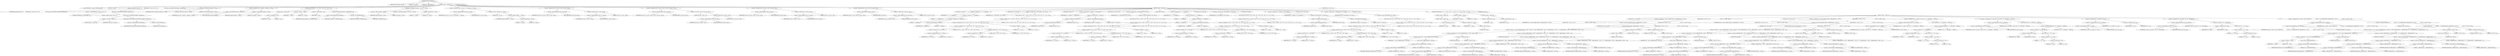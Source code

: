 digraph "TIFFYCbCrToRGBInit" {  
"7375" [label = <(METHOD,TIFFYCbCrToRGBInit)<SUB>251</SUB>> ]
"7376" [label = <(PARAM,TIFFYCbCrToRGB *ycbcr)<SUB>251</SUB>> ]
"7377" [label = <(PARAM,float *luma)<SUB>251</SUB>> ]
"7378" [label = <(PARAM,float *refBlackWhite)<SUB>251</SUB>> ]
"7379" [label = <(BLOCK,&lt;empty&gt;,&lt;empty&gt;)<SUB>252</SUB>> ]
"7380" [label = <(LOCAL,TIFFRGBValue* clamptab: TIFFRGBValue)<SUB>253</SUB>> ]
"7381" [label = <(LOCAL,int i: int)<SUB>254</SUB>> ]
"7382" [label = <(&lt;operator&gt;.assignment,clamptab =\012        (TIFFRGBValue *)((uint8_t *)ycbcr +\012                         TIFFroundup_32(sizeof(TIFFYCbCrToRGB), sizeof(long))))<SUB>260</SUB>> ]
"7383" [label = <(IDENTIFIER,clamptab,clamptab =\012        (TIFFRGBValue *)((uint8_t *)ycbcr +\012                         TIFFroundup_32(sizeof(TIFFYCbCrToRGB), sizeof(long))))<SUB>260</SUB>> ]
"7384" [label = <(&lt;operator&gt;.cast,(TIFFRGBValue *)((uint8_t *)ycbcr +\012                         TIFFroundup_32(sizeof(TIFFYCbCrToRGB), sizeof(long))))<SUB>261</SUB>> ]
"7385" [label = <(UNKNOWN,TIFFRGBValue *,TIFFRGBValue *)<SUB>261</SUB>> ]
"7386" [label = <(&lt;operator&gt;.addition,(uint8_t *)ycbcr +\012                         TIFFroundup_32(sizeof(TIFFYCbCrToRGB), sizeof(long)))<SUB>261</SUB>> ]
"7387" [label = <(&lt;operator&gt;.cast,(uint8_t *)ycbcr)<SUB>261</SUB>> ]
"7388" [label = <(UNKNOWN,uint8_t *,uint8_t *)<SUB>261</SUB>> ]
"7389" [label = <(IDENTIFIER,ycbcr,(uint8_t *)ycbcr)<SUB>261</SUB>> ]
"7390" [label = <(TIFFroundup_32,TIFFroundup_32(sizeof(TIFFYCbCrToRGB), sizeof(long)))<SUB>262</SUB>> ]
"7391" [label = <(&lt;operator&gt;.sizeOf,sizeof(TIFFYCbCrToRGB))<SUB>262</SUB>> ]
"7392" [label = <(IDENTIFIER,TIFFYCbCrToRGB,sizeof(TIFFYCbCrToRGB))<SUB>262</SUB>> ]
"7393" [label = <(&lt;operator&gt;.sizeOf,sizeof(long))<SUB>262</SUB>> ]
"7394" [label = <(IDENTIFIER,long,sizeof(long))<SUB>262</SUB>> ]
"7395" [label = <(_TIFFmemset,_TIFFmemset(clamptab, 0, 256))<SUB>263</SUB>> ]
"7396" [label = <(IDENTIFIER,clamptab,_TIFFmemset(clamptab, 0, 256))<SUB>263</SUB>> ]
"7397" [label = <(LITERAL,0,_TIFFmemset(clamptab, 0, 256))<SUB>263</SUB>> ]
"7398" [label = <(LITERAL,256,_TIFFmemset(clamptab, 0, 256))<SUB>263</SUB>> ]
"7399" [label = <(&lt;operator&gt;.assignment,ycbcr-&gt;clamptab = (clamptab += 256))<SUB>264</SUB>> ]
"7400" [label = <(&lt;operator&gt;.indirectFieldAccess,ycbcr-&gt;clamptab)<SUB>264</SUB>> ]
"7401" [label = <(IDENTIFIER,ycbcr,ycbcr-&gt;clamptab = (clamptab += 256))<SUB>264</SUB>> ]
"7402" [label = <(FIELD_IDENTIFIER,clamptab,clamptab)<SUB>264</SUB>> ]
"7403" [label = <(&lt;operator&gt;.assignmentPlus,clamptab += 256)<SUB>264</SUB>> ]
"7404" [label = <(IDENTIFIER,clamptab,clamptab += 256)<SUB>264</SUB>> ]
"7405" [label = <(LITERAL,256,clamptab += 256)<SUB>264</SUB>> ]
"7406" [label = <(CONTROL_STRUCTURE,for (i = 0;i &lt; 256;i++),for (i = 0;i &lt; 256;i++))<SUB>265</SUB>> ]
"7407" [label = <(BLOCK,&lt;empty&gt;,&lt;empty&gt;)<SUB>265</SUB>> ]
"7408" [label = <(&lt;operator&gt;.assignment,i = 0)<SUB>265</SUB>> ]
"7409" [label = <(IDENTIFIER,i,i = 0)<SUB>265</SUB>> ]
"7410" [label = <(LITERAL,0,i = 0)<SUB>265</SUB>> ]
"7411" [label = <(&lt;operator&gt;.lessThan,i &lt; 256)<SUB>265</SUB>> ]
"7412" [label = <(IDENTIFIER,i,i &lt; 256)<SUB>265</SUB>> ]
"7413" [label = <(LITERAL,256,i &lt; 256)<SUB>265</SUB>> ]
"7414" [label = <(&lt;operator&gt;.postIncrement,i++)<SUB>265</SUB>> ]
"7415" [label = <(IDENTIFIER,i,i++)<SUB>265</SUB>> ]
"7416" [label = <(&lt;operator&gt;.assignment,clamptab[i] = (TIFFRGBValue)i)<SUB>266</SUB>> ]
"7417" [label = <(&lt;operator&gt;.indirectIndexAccess,clamptab[i])<SUB>266</SUB>> ]
"7418" [label = <(IDENTIFIER,clamptab,clamptab[i] = (TIFFRGBValue)i)<SUB>266</SUB>> ]
"7419" [label = <(IDENTIFIER,i,clamptab[i] = (TIFFRGBValue)i)<SUB>266</SUB>> ]
"7420" [label = <(&lt;operator&gt;.cast,(TIFFRGBValue)i)<SUB>266</SUB>> ]
"7421" [label = <(UNKNOWN,TIFFRGBValue,TIFFRGBValue)<SUB>266</SUB>> ]
"7422" [label = <(IDENTIFIER,i,(TIFFRGBValue)i)<SUB>266</SUB>> ]
"7423" [label = <(_TIFFmemset,_TIFFmemset(clamptab + 256, 255, 2 * 256))<SUB>267</SUB>> ]
"7424" [label = <(&lt;operator&gt;.addition,clamptab + 256)<SUB>267</SUB>> ]
"7425" [label = <(IDENTIFIER,clamptab,clamptab + 256)<SUB>267</SUB>> ]
"7426" [label = <(LITERAL,256,clamptab + 256)<SUB>267</SUB>> ]
"7427" [label = <(LITERAL,255,_TIFFmemset(clamptab + 256, 255, 2 * 256))<SUB>267</SUB>> ]
"7428" [label = <(&lt;operator&gt;.multiplication,2 * 256)<SUB>267</SUB>> ]
"7429" [label = <(LITERAL,2,2 * 256)<SUB>267</SUB>> ]
"7430" [label = <(LITERAL,256,2 * 256)<SUB>267</SUB>> ]
"7431" [label = <(&lt;operator&gt;.assignment,ycbcr-&gt;Cr_r_tab = (int *)(clamptab + 3 * 256))<SUB>268</SUB>> ]
"7432" [label = <(&lt;operator&gt;.indirectFieldAccess,ycbcr-&gt;Cr_r_tab)<SUB>268</SUB>> ]
"7433" [label = <(IDENTIFIER,ycbcr,ycbcr-&gt;Cr_r_tab = (int *)(clamptab + 3 * 256))<SUB>268</SUB>> ]
"7434" [label = <(FIELD_IDENTIFIER,Cr_r_tab,Cr_r_tab)<SUB>268</SUB>> ]
"7435" [label = <(&lt;operator&gt;.cast,(int *)(clamptab + 3 * 256))<SUB>268</SUB>> ]
"7436" [label = <(UNKNOWN,int *,int *)<SUB>268</SUB>> ]
"7437" [label = <(&lt;operator&gt;.addition,clamptab + 3 * 256)<SUB>268</SUB>> ]
"7438" [label = <(IDENTIFIER,clamptab,clamptab + 3 * 256)<SUB>268</SUB>> ]
"7439" [label = <(&lt;operator&gt;.multiplication,3 * 256)<SUB>268</SUB>> ]
"7440" [label = <(LITERAL,3,3 * 256)<SUB>268</SUB>> ]
"7441" [label = <(LITERAL,256,3 * 256)<SUB>268</SUB>> ]
"7442" [label = <(&lt;operator&gt;.assignment,ycbcr-&gt;Cb_b_tab = ycbcr-&gt;Cr_r_tab + 256)<SUB>269</SUB>> ]
"7443" [label = <(&lt;operator&gt;.indirectFieldAccess,ycbcr-&gt;Cb_b_tab)<SUB>269</SUB>> ]
"7444" [label = <(IDENTIFIER,ycbcr,ycbcr-&gt;Cb_b_tab = ycbcr-&gt;Cr_r_tab + 256)<SUB>269</SUB>> ]
"7445" [label = <(FIELD_IDENTIFIER,Cb_b_tab,Cb_b_tab)<SUB>269</SUB>> ]
"7446" [label = <(&lt;operator&gt;.addition,ycbcr-&gt;Cr_r_tab + 256)<SUB>269</SUB>> ]
"7447" [label = <(&lt;operator&gt;.indirectFieldAccess,ycbcr-&gt;Cr_r_tab)<SUB>269</SUB>> ]
"7448" [label = <(IDENTIFIER,ycbcr,ycbcr-&gt;Cr_r_tab + 256)<SUB>269</SUB>> ]
"7449" [label = <(FIELD_IDENTIFIER,Cr_r_tab,Cr_r_tab)<SUB>269</SUB>> ]
"7450" [label = <(LITERAL,256,ycbcr-&gt;Cr_r_tab + 256)<SUB>269</SUB>> ]
"7451" [label = <(&lt;operator&gt;.assignment,ycbcr-&gt;Cr_g_tab = (int32_t *)(ycbcr-&gt;Cb_b_tab + 256))<SUB>270</SUB>> ]
"7452" [label = <(&lt;operator&gt;.indirectFieldAccess,ycbcr-&gt;Cr_g_tab)<SUB>270</SUB>> ]
"7453" [label = <(IDENTIFIER,ycbcr,ycbcr-&gt;Cr_g_tab = (int32_t *)(ycbcr-&gt;Cb_b_tab + 256))<SUB>270</SUB>> ]
"7454" [label = <(FIELD_IDENTIFIER,Cr_g_tab,Cr_g_tab)<SUB>270</SUB>> ]
"7455" [label = <(&lt;operator&gt;.cast,(int32_t *)(ycbcr-&gt;Cb_b_tab + 256))<SUB>270</SUB>> ]
"7456" [label = <(UNKNOWN,int32_t *,int32_t *)<SUB>270</SUB>> ]
"7457" [label = <(&lt;operator&gt;.addition,ycbcr-&gt;Cb_b_tab + 256)<SUB>270</SUB>> ]
"7458" [label = <(&lt;operator&gt;.indirectFieldAccess,ycbcr-&gt;Cb_b_tab)<SUB>270</SUB>> ]
"7459" [label = <(IDENTIFIER,ycbcr,ycbcr-&gt;Cb_b_tab + 256)<SUB>270</SUB>> ]
"7460" [label = <(FIELD_IDENTIFIER,Cb_b_tab,Cb_b_tab)<SUB>270</SUB>> ]
"7461" [label = <(LITERAL,256,ycbcr-&gt;Cb_b_tab + 256)<SUB>270</SUB>> ]
"7462" [label = <(&lt;operator&gt;.assignment,ycbcr-&gt;Cb_g_tab = ycbcr-&gt;Cr_g_tab + 256)<SUB>271</SUB>> ]
"7463" [label = <(&lt;operator&gt;.indirectFieldAccess,ycbcr-&gt;Cb_g_tab)<SUB>271</SUB>> ]
"7464" [label = <(IDENTIFIER,ycbcr,ycbcr-&gt;Cb_g_tab = ycbcr-&gt;Cr_g_tab + 256)<SUB>271</SUB>> ]
"7465" [label = <(FIELD_IDENTIFIER,Cb_g_tab,Cb_g_tab)<SUB>271</SUB>> ]
"7466" [label = <(&lt;operator&gt;.addition,ycbcr-&gt;Cr_g_tab + 256)<SUB>271</SUB>> ]
"7467" [label = <(&lt;operator&gt;.indirectFieldAccess,ycbcr-&gt;Cr_g_tab)<SUB>271</SUB>> ]
"7468" [label = <(IDENTIFIER,ycbcr,ycbcr-&gt;Cr_g_tab + 256)<SUB>271</SUB>> ]
"7469" [label = <(FIELD_IDENTIFIER,Cr_g_tab,Cr_g_tab)<SUB>271</SUB>> ]
"7470" [label = <(LITERAL,256,ycbcr-&gt;Cr_g_tab + 256)<SUB>271</SUB>> ]
"7471" [label = <(&lt;operator&gt;.assignment,ycbcr-&gt;Y_tab = ycbcr-&gt;Cb_g_tab + 256)<SUB>272</SUB>> ]
"7472" [label = <(&lt;operator&gt;.indirectFieldAccess,ycbcr-&gt;Y_tab)<SUB>272</SUB>> ]
"7473" [label = <(IDENTIFIER,ycbcr,ycbcr-&gt;Y_tab = ycbcr-&gt;Cb_g_tab + 256)<SUB>272</SUB>> ]
"7474" [label = <(FIELD_IDENTIFIER,Y_tab,Y_tab)<SUB>272</SUB>> ]
"7475" [label = <(&lt;operator&gt;.addition,ycbcr-&gt;Cb_g_tab + 256)<SUB>272</SUB>> ]
"7476" [label = <(&lt;operator&gt;.indirectFieldAccess,ycbcr-&gt;Cb_g_tab)<SUB>272</SUB>> ]
"7477" [label = <(IDENTIFIER,ycbcr,ycbcr-&gt;Cb_g_tab + 256)<SUB>272</SUB>> ]
"7478" [label = <(FIELD_IDENTIFIER,Cb_g_tab,Cb_g_tab)<SUB>272</SUB>> ]
"7479" [label = <(LITERAL,256,ycbcr-&gt;Cb_g_tab + 256)<SUB>272</SUB>> ]
"7480" [label = <(BLOCK,&lt;empty&gt;,&lt;empty&gt;)<SUB>274</SUB>> ]
"7481" [label = <(LOCAL,float f1: float)<SUB>275</SUB>> ]
"7482" [label = <(&lt;operator&gt;.assignment,f1 = 2 - 2 * LumaRed)<SUB>275</SUB>> ]
"7483" [label = <(IDENTIFIER,f1,f1 = 2 - 2 * LumaRed)<SUB>275</SUB>> ]
"7484" [label = <(&lt;operator&gt;.subtraction,2 - 2 * LumaRed)<SUB>275</SUB>> ]
"7485" [label = <(LITERAL,2,2 - 2 * LumaRed)<SUB>275</SUB>> ]
"7486" [label = <(&lt;operator&gt;.multiplication,2 * LumaRed)<SUB>275</SUB>> ]
"7487" [label = <(LITERAL,2,2 * LumaRed)<SUB>275</SUB>> ]
"7488" [label = <(&lt;operator&gt;.indirectIndexAccess,luma[0])<SUB>275</SUB>> ]
"7489" [label = <(IDENTIFIER,luma,2 * LumaRed)<SUB>275</SUB>> ]
"7490" [label = <(LITERAL,0,2 * LumaRed)<SUB>275</SUB>> ]
"7491" [label = <(LOCAL,int32_t D1: int32_t)<SUB>276</SUB>> ]
"7492" [label = <(&lt;operator&gt;.assignment,D1 = FIX(CLAMP(f1, 0.0F, 2.0F)))<SUB>276</SUB>> ]
"7493" [label = <(IDENTIFIER,D1,D1 = FIX(CLAMP(f1, 0.0F, 2.0F)))<SUB>276</SUB>> ]
"7494" [label = <(int32_t,(int32_t)((((!((f1) &gt;= (0.0F))) ? (0.0F) : (f1) &gt; (2.0F) ? (2.0F) : (f1))) * (1L &lt;&lt; 16) + 0.5))<SUB>276</SUB>> ]
"7495" [label = <(&lt;operator&gt;.addition,(((!((f1) &gt;= (0.0F))) ? (0.0F) : (f1) &gt; (2.0F) ? (2.0F) : (f1))) * (1L &lt;&lt; 16) + 0.5)<SUB>276</SUB>> ]
"7496" [label = <(&lt;operator&gt;.multiplication,(((!((f1) &gt;= (0.0F))) ? (0.0F) : (f1) &gt; (2.0F) ? (2.0F) : (f1))) * (1L &lt;&lt; 16))<SUB>276</SUB>> ]
"7497" [label = <(&lt;operator&gt;.conditional,(!((f1) &gt;= (0.0F))) ? (0.0F) : (f1) &gt; (2.0F) ? (2.0F) : (f1))<SUB>276</SUB>> ]
"7498" [label = <(&lt;operator&gt;.logicalNot,!((f1) &gt;= (0.0F)))<SUB>276</SUB>> ]
"7499" [label = <(&lt;operator&gt;.greaterEqualsThan,(f1) &gt;= (0.0F))<SUB>276</SUB>> ]
"7500" [label = <(IDENTIFIER,f1,(f1) &gt;= (0.0F))<SUB>276</SUB>> ]
"7501" [label = <(LITERAL,0.0F,(f1) &gt;= (0.0F))<SUB>276</SUB>> ]
"7502" [label = <(LITERAL,0.0F,(!((f1) &gt;= (0.0F))) ? (0.0F) : (f1) &gt; (2.0F) ? (2.0F) : (f1))<SUB>276</SUB>> ]
"7503" [label = <(&lt;operator&gt;.conditional,(f1) &gt; (2.0F) ? (2.0F) : (f1))<SUB>276</SUB>> ]
"7504" [label = <(&lt;operator&gt;.greaterThan,(f1) &gt; (2.0F))<SUB>276</SUB>> ]
"7505" [label = <(IDENTIFIER,f1,(f1) &gt; (2.0F))<SUB>276</SUB>> ]
"7506" [label = <(LITERAL,2.0F,(f1) &gt; (2.0F))<SUB>276</SUB>> ]
"7507" [label = <(LITERAL,2.0F,(f1) &gt; (2.0F) ? (2.0F) : (f1))<SUB>276</SUB>> ]
"7508" [label = <(IDENTIFIER,f1,(f1) &gt; (2.0F) ? (2.0F) : (f1))<SUB>276</SUB>> ]
"7509" [label = <(&lt;operator&gt;.shiftLeft,1L &lt;&lt; 16)<SUB>276</SUB>> ]
"7510" [label = <(LITERAL,1L,1L &lt;&lt; 16)<SUB>276</SUB>> ]
"7511" [label = <(LITERAL,16,1L &lt;&lt; 16)<SUB>276</SUB>> ]
"7512" [label = <(LITERAL,0.5,(((!((f1) &gt;= (0.0F))) ? (0.0F) : (f1) &gt; (2.0F) ? (2.0F) : (f1))) * (1L &lt;&lt; 16) + 0.5)<SUB>276</SUB>> ]
"7513" [label = <(LOCAL,float f2: float)<SUB>277</SUB>> ]
"7514" [label = <(&lt;operator&gt;.assignment,f2 = LumaRed * f1 / LumaGreen)<SUB>277</SUB>> ]
"7515" [label = <(IDENTIFIER,f2,f2 = LumaRed * f1 / LumaGreen)<SUB>277</SUB>> ]
"7516" [label = <(&lt;operator&gt;.division,luma[0] * f1 / luma[1])<SUB>277</SUB>> ]
"7517" [label = <(&lt;operator&gt;.multiplication,luma[0] * f1)<SUB>277</SUB>> ]
"7518" [label = <(&lt;operator&gt;.indirectIndexAccess,luma[0])<SUB>277</SUB>> ]
"7519" [label = <(IDENTIFIER,luma,luma[0] * f1)<SUB>277</SUB>> ]
"7520" [label = <(LITERAL,0,luma[0] * f1)<SUB>277</SUB>> ]
"7521" [label = <(IDENTIFIER,f1,luma[0] * f1)<SUB>277</SUB>> ]
"7522" [label = <(&lt;operator&gt;.indirectIndexAccess,luma[1])<SUB>277</SUB>> ]
"7523" [label = <(IDENTIFIER,luma,luma[0] * f1 / luma[1])<SUB>277</SUB>> ]
"7524" [label = <(LITERAL,1,luma[0] * f1 / luma[1])<SUB>277</SUB>> ]
"7525" [label = <(LOCAL,int32_t D2: int32_t)<SUB>278</SUB>> ]
"7526" [label = <(&lt;operator&gt;.assignment,D2 = -FIX(CLAMP(f2, 0.0F, 2.0F)))<SUB>278</SUB>> ]
"7527" [label = <(IDENTIFIER,D2,D2 = -FIX(CLAMP(f2, 0.0F, 2.0F)))<SUB>278</SUB>> ]
"7528" [label = <(&lt;operator&gt;.minus,-FIX(CLAMP(f2, 0.0F, 2.0F)))<SUB>278</SUB>> ]
"7529" [label = <(int32_t,(int32_t)((((!((f2) &gt;= (0.0F))) ? (0.0F) : (f2) &gt; (2.0F) ? (2.0F) : (f2))) * (1L &lt;&lt; 16) + 0.5))<SUB>278</SUB>> ]
"7530" [label = <(&lt;operator&gt;.addition,(((!((f2) &gt;= (0.0F))) ? (0.0F) : (f2) &gt; (2.0F) ? (2.0F) : (f2))) * (1L &lt;&lt; 16) + 0.5)<SUB>278</SUB>> ]
"7531" [label = <(&lt;operator&gt;.multiplication,(((!((f2) &gt;= (0.0F))) ? (0.0F) : (f2) &gt; (2.0F) ? (2.0F) : (f2))) * (1L &lt;&lt; 16))<SUB>278</SUB>> ]
"7532" [label = <(&lt;operator&gt;.conditional,(!((f2) &gt;= (0.0F))) ? (0.0F) : (f2) &gt; (2.0F) ? (2.0F) : (f2))<SUB>278</SUB>> ]
"7533" [label = <(&lt;operator&gt;.logicalNot,!((f2) &gt;= (0.0F)))<SUB>278</SUB>> ]
"7534" [label = <(&lt;operator&gt;.greaterEqualsThan,(f2) &gt;= (0.0F))<SUB>278</SUB>> ]
"7535" [label = <(IDENTIFIER,f2,(f2) &gt;= (0.0F))<SUB>278</SUB>> ]
"7536" [label = <(LITERAL,0.0F,(f2) &gt;= (0.0F))<SUB>278</SUB>> ]
"7537" [label = <(LITERAL,0.0F,(!((f2) &gt;= (0.0F))) ? (0.0F) : (f2) &gt; (2.0F) ? (2.0F) : (f2))<SUB>278</SUB>> ]
"7538" [label = <(&lt;operator&gt;.conditional,(f2) &gt; (2.0F) ? (2.0F) : (f2))<SUB>278</SUB>> ]
"7539" [label = <(&lt;operator&gt;.greaterThan,(f2) &gt; (2.0F))<SUB>278</SUB>> ]
"7540" [label = <(IDENTIFIER,f2,(f2) &gt; (2.0F))<SUB>278</SUB>> ]
"7541" [label = <(LITERAL,2.0F,(f2) &gt; (2.0F))<SUB>278</SUB>> ]
"7542" [label = <(LITERAL,2.0F,(f2) &gt; (2.0F) ? (2.0F) : (f2))<SUB>278</SUB>> ]
"7543" [label = <(IDENTIFIER,f2,(f2) &gt; (2.0F) ? (2.0F) : (f2))<SUB>278</SUB>> ]
"7544" [label = <(&lt;operator&gt;.shiftLeft,1L &lt;&lt; 16)<SUB>278</SUB>> ]
"7545" [label = <(LITERAL,1L,1L &lt;&lt; 16)<SUB>278</SUB>> ]
"7546" [label = <(LITERAL,16,1L &lt;&lt; 16)<SUB>278</SUB>> ]
"7547" [label = <(LITERAL,0.5,(((!((f2) &gt;= (0.0F))) ? (0.0F) : (f2) &gt; (2.0F) ? (2.0F) : (f2))) * (1L &lt;&lt; 16) + 0.5)<SUB>278</SUB>> ]
"7548" [label = <(LOCAL,float f3: float)<SUB>279</SUB>> ]
"7549" [label = <(&lt;operator&gt;.assignment,f3 = 2 - 2 * LumaBlue)<SUB>279</SUB>> ]
"7550" [label = <(IDENTIFIER,f3,f3 = 2 - 2 * LumaBlue)<SUB>279</SUB>> ]
"7551" [label = <(&lt;operator&gt;.subtraction,2 - 2 * LumaBlue)<SUB>279</SUB>> ]
"7552" [label = <(LITERAL,2,2 - 2 * LumaBlue)<SUB>279</SUB>> ]
"7553" [label = <(&lt;operator&gt;.multiplication,2 * LumaBlue)<SUB>279</SUB>> ]
"7554" [label = <(LITERAL,2,2 * LumaBlue)<SUB>279</SUB>> ]
"7555" [label = <(&lt;operator&gt;.indirectIndexAccess,luma[2])<SUB>279</SUB>> ]
"7556" [label = <(IDENTIFIER,luma,2 * LumaBlue)<SUB>279</SUB>> ]
"7557" [label = <(LITERAL,2,2 * LumaBlue)<SUB>279</SUB>> ]
"7558" [label = <(LOCAL,int32_t D3: int32_t)<SUB>280</SUB>> ]
"7559" [label = <(&lt;operator&gt;.assignment,D3 = FIX(CLAMP(f3, 0.0F, 2.0F)))<SUB>280</SUB>> ]
"7560" [label = <(IDENTIFIER,D3,D3 = FIX(CLAMP(f3, 0.0F, 2.0F)))<SUB>280</SUB>> ]
"7561" [label = <(int32_t,(int32_t)((((!((f3) &gt;= (0.0F))) ? (0.0F) : (f3) &gt; (2.0F) ? (2.0F) : (f3))) * (1L &lt;&lt; 16) + 0.5))<SUB>280</SUB>> ]
"7562" [label = <(&lt;operator&gt;.addition,(((!((f3) &gt;= (0.0F))) ? (0.0F) : (f3) &gt; (2.0F) ? (2.0F) : (f3))) * (1L &lt;&lt; 16) + 0.5)<SUB>280</SUB>> ]
"7563" [label = <(&lt;operator&gt;.multiplication,(((!((f3) &gt;= (0.0F))) ? (0.0F) : (f3) &gt; (2.0F) ? (2.0F) : (f3))) * (1L &lt;&lt; 16))<SUB>280</SUB>> ]
"7564" [label = <(&lt;operator&gt;.conditional,(!((f3) &gt;= (0.0F))) ? (0.0F) : (f3) &gt; (2.0F) ? (2.0F) : (f3))<SUB>280</SUB>> ]
"7565" [label = <(&lt;operator&gt;.logicalNot,!((f3) &gt;= (0.0F)))<SUB>280</SUB>> ]
"7566" [label = <(&lt;operator&gt;.greaterEqualsThan,(f3) &gt;= (0.0F))<SUB>280</SUB>> ]
"7567" [label = <(IDENTIFIER,f3,(f3) &gt;= (0.0F))<SUB>280</SUB>> ]
"7568" [label = <(LITERAL,0.0F,(f3) &gt;= (0.0F))<SUB>280</SUB>> ]
"7569" [label = <(LITERAL,0.0F,(!((f3) &gt;= (0.0F))) ? (0.0F) : (f3) &gt; (2.0F) ? (2.0F) : (f3))<SUB>280</SUB>> ]
"7570" [label = <(&lt;operator&gt;.conditional,(f3) &gt; (2.0F) ? (2.0F) : (f3))<SUB>280</SUB>> ]
"7571" [label = <(&lt;operator&gt;.greaterThan,(f3) &gt; (2.0F))<SUB>280</SUB>> ]
"7572" [label = <(IDENTIFIER,f3,(f3) &gt; (2.0F))<SUB>280</SUB>> ]
"7573" [label = <(LITERAL,2.0F,(f3) &gt; (2.0F))<SUB>280</SUB>> ]
"7574" [label = <(LITERAL,2.0F,(f3) &gt; (2.0F) ? (2.0F) : (f3))<SUB>280</SUB>> ]
"7575" [label = <(IDENTIFIER,f3,(f3) &gt; (2.0F) ? (2.0F) : (f3))<SUB>280</SUB>> ]
"7576" [label = <(&lt;operator&gt;.shiftLeft,1L &lt;&lt; 16)<SUB>280</SUB>> ]
"7577" [label = <(LITERAL,1L,1L &lt;&lt; 16)<SUB>280</SUB>> ]
"7578" [label = <(LITERAL,16,1L &lt;&lt; 16)<SUB>280</SUB>> ]
"7579" [label = <(LITERAL,0.5,(((!((f3) &gt;= (0.0F))) ? (0.0F) : (f3) &gt; (2.0F) ? (2.0F) : (f3))) * (1L &lt;&lt; 16) + 0.5)<SUB>280</SUB>> ]
"7580" [label = <(LOCAL,float f4: float)<SUB>281</SUB>> ]
"7581" [label = <(&lt;operator&gt;.assignment,f4 = LumaBlue * f3 / LumaGreen)<SUB>281</SUB>> ]
"7582" [label = <(IDENTIFIER,f4,f4 = LumaBlue * f3 / LumaGreen)<SUB>281</SUB>> ]
"7583" [label = <(&lt;operator&gt;.division,luma[2] * f3 / luma[1])<SUB>281</SUB>> ]
"7584" [label = <(&lt;operator&gt;.multiplication,luma[2] * f3)<SUB>281</SUB>> ]
"7585" [label = <(&lt;operator&gt;.indirectIndexAccess,luma[2])<SUB>281</SUB>> ]
"7586" [label = <(IDENTIFIER,luma,luma[2] * f3)<SUB>281</SUB>> ]
"7587" [label = <(LITERAL,2,luma[2] * f3)<SUB>281</SUB>> ]
"7588" [label = <(IDENTIFIER,f3,luma[2] * f3)<SUB>281</SUB>> ]
"7589" [label = <(&lt;operator&gt;.indirectIndexAccess,luma[1])<SUB>281</SUB>> ]
"7590" [label = <(IDENTIFIER,luma,luma[2] * f3 / luma[1])<SUB>281</SUB>> ]
"7591" [label = <(LITERAL,1,luma[2] * f3 / luma[1])<SUB>281</SUB>> ]
"7592" [label = <(LOCAL,int32_t D4: int32_t)<SUB>282</SUB>> ]
"7593" [label = <(&lt;operator&gt;.assignment,D4 = -FIX(CLAMP(f4, 0.0F, 2.0F)))<SUB>282</SUB>> ]
"7594" [label = <(IDENTIFIER,D4,D4 = -FIX(CLAMP(f4, 0.0F, 2.0F)))<SUB>282</SUB>> ]
"7595" [label = <(&lt;operator&gt;.minus,-FIX(CLAMP(f4, 0.0F, 2.0F)))<SUB>282</SUB>> ]
"7596" [label = <(int32_t,(int32_t)((((!((f4) &gt;= (0.0F))) ? (0.0F) : (f4) &gt; (2.0F) ? (2.0F) : (f4))) * (1L &lt;&lt; 16) + 0.5))<SUB>282</SUB>> ]
"7597" [label = <(&lt;operator&gt;.addition,(((!((f4) &gt;= (0.0F))) ? (0.0F) : (f4) &gt; (2.0F) ? (2.0F) : (f4))) * (1L &lt;&lt; 16) + 0.5)<SUB>282</SUB>> ]
"7598" [label = <(&lt;operator&gt;.multiplication,(((!((f4) &gt;= (0.0F))) ? (0.0F) : (f4) &gt; (2.0F) ? (2.0F) : (f4))) * (1L &lt;&lt; 16))<SUB>282</SUB>> ]
"7599" [label = <(&lt;operator&gt;.conditional,(!((f4) &gt;= (0.0F))) ? (0.0F) : (f4) &gt; (2.0F) ? (2.0F) : (f4))<SUB>282</SUB>> ]
"7600" [label = <(&lt;operator&gt;.logicalNot,!((f4) &gt;= (0.0F)))<SUB>282</SUB>> ]
"7601" [label = <(&lt;operator&gt;.greaterEqualsThan,(f4) &gt;= (0.0F))<SUB>282</SUB>> ]
"7602" [label = <(IDENTIFIER,f4,(f4) &gt;= (0.0F))<SUB>282</SUB>> ]
"7603" [label = <(LITERAL,0.0F,(f4) &gt;= (0.0F))<SUB>282</SUB>> ]
"7604" [label = <(LITERAL,0.0F,(!((f4) &gt;= (0.0F))) ? (0.0F) : (f4) &gt; (2.0F) ? (2.0F) : (f4))<SUB>282</SUB>> ]
"7605" [label = <(&lt;operator&gt;.conditional,(f4) &gt; (2.0F) ? (2.0F) : (f4))<SUB>282</SUB>> ]
"7606" [label = <(&lt;operator&gt;.greaterThan,(f4) &gt; (2.0F))<SUB>282</SUB>> ]
"7607" [label = <(IDENTIFIER,f4,(f4) &gt; (2.0F))<SUB>282</SUB>> ]
"7608" [label = <(LITERAL,2.0F,(f4) &gt; (2.0F))<SUB>282</SUB>> ]
"7609" [label = <(LITERAL,2.0F,(f4) &gt; (2.0F) ? (2.0F) : (f4))<SUB>282</SUB>> ]
"7610" [label = <(IDENTIFIER,f4,(f4) &gt; (2.0F) ? (2.0F) : (f4))<SUB>282</SUB>> ]
"7611" [label = <(&lt;operator&gt;.shiftLeft,1L &lt;&lt; 16)<SUB>282</SUB>> ]
"7612" [label = <(LITERAL,1L,1L &lt;&lt; 16)<SUB>282</SUB>> ]
"7613" [label = <(LITERAL,16,1L &lt;&lt; 16)<SUB>282</SUB>> ]
"7614" [label = <(LITERAL,0.5,(((!((f4) &gt;= (0.0F))) ? (0.0F) : (f4) &gt; (2.0F) ? (2.0F) : (f4))) * (1L &lt;&lt; 16) + 0.5)<SUB>282</SUB>> ]
"7615" [label = <(LOCAL,int x: int)<SUB>283</SUB>> ]
"7616" [label = <(CONTROL_STRUCTURE,for (i = 0, x = -128;i &lt; 256;i++, x++),for (i = 0, x = -128;i &lt; 256;i++, x++))<SUB>296</SUB>> ]
"7617" [label = <(BLOCK,&lt;empty&gt;,&lt;empty&gt;)<SUB>296</SUB>> ]
"7618" [label = <(BLOCK,&lt;empty&gt;,&lt;empty&gt;)<SUB>296</SUB>> ]
"7619" [label = <(&lt;operator&gt;.assignment,i = 0)<SUB>296</SUB>> ]
"7620" [label = <(IDENTIFIER,i,i = 0)<SUB>296</SUB>> ]
"7621" [label = <(LITERAL,0,i = 0)<SUB>296</SUB>> ]
"7622" [label = <(&lt;operator&gt;.assignment,x = -128)<SUB>296</SUB>> ]
"7623" [label = <(IDENTIFIER,x,x = -128)<SUB>296</SUB>> ]
"7624" [label = <(&lt;operator&gt;.minus,-128)<SUB>296</SUB>> ]
"7625" [label = <(LITERAL,128,-128)<SUB>296</SUB>> ]
"7626" [label = <(&lt;operator&gt;.lessThan,i &lt; 256)<SUB>296</SUB>> ]
"7627" [label = <(IDENTIFIER,i,i &lt; 256)<SUB>296</SUB>> ]
"7628" [label = <(LITERAL,256,i &lt; 256)<SUB>296</SUB>> ]
"7629" [label = <(BLOCK,&lt;empty&gt;,&lt;empty&gt;)<SUB>296</SUB>> ]
"7630" [label = <(&lt;operator&gt;.postIncrement,i++)<SUB>296</SUB>> ]
"7631" [label = <(IDENTIFIER,i,i++)<SUB>296</SUB>> ]
"7632" [label = <(&lt;operator&gt;.postIncrement,x++)<SUB>296</SUB>> ]
"7633" [label = <(IDENTIFIER,x,x++)<SUB>296</SUB>> ]
"7634" [label = <(BLOCK,&lt;empty&gt;,&lt;empty&gt;)<SUB>297</SUB>> ]
"7635" [label = <(LOCAL,int32_t Cr: int32_t)<SUB>298</SUB>> ]
"7636" [label = <(&lt;operator&gt;.assignment,Cr = (int32_t)CLAMPw(Code2V(x, refBlackWhite[4] - 128.0F,\012                                                refBlackWhite[5] - 128.0F, 127),\012                                         -128.0F * 32, 128.0F * 32))<SUB>298</SUB>> ]
"7637" [label = <(IDENTIFIER,Cr,Cr = (int32_t)CLAMPw(Code2V(x, refBlackWhite[4] - 128.0F,\012                                                refBlackWhite[5] - 128.0F, 127),\012                                         -128.0F * 32, 128.0F * 32))<SUB>298</SUB>> ]
"7638" [label = <(&lt;operator&gt;.cast,(int32_t)CLAMPw(Code2V(x, refBlackWhite[4] - 128.0F,\012                                                refBlackWhite[5] - 128.0F, 127),\012                                         -128.0F * 32, 128.0F * 32))<SUB>298</SUB>> ]
"7639" [label = <(UNKNOWN,int32_t,int32_t)<SUB>298</SUB>> ]
"7640" [label = <(CLAMPw,CLAMPw(Code2V(x, refBlackWhite[4] - 128.0F,\012                                                refBlackWhite[5] - 128.0F, 127),\012                                         -128.0F * 32, 128.0F * 32))<SUB>298</SUB>> ]
"7641" [label = <(&lt;operator&gt;.division,(((x) - (int32_t)(refBlackWhite[4] - 128.0F)) * (float)(127)) / (float)(((refBlackWhite[5] - 128.0F) - (refBlackWhite[4] - 128.0F) != 0) ? ((refBlackWhite[5] - 128.0F) - (refBlackWhite[4] - 128.0F)) : 1))<SUB>298</SUB>> ]
"7642" [label = <(&lt;operator&gt;.multiplication,((x) - (int32_t)(refBlackWhite[4] - 128.0F)) * (float)(127))<SUB>298</SUB>> ]
"7643" [label = <(&lt;operator&gt;.subtraction,(x) - (int32_t)(refBlackWhite[4] - 128.0F))<SUB>298</SUB>> ]
"7644" [label = <(IDENTIFIER,x,(x) - (int32_t)(refBlackWhite[4] - 128.0F))<SUB>298</SUB>> ]
"7645" [label = <(int32_t,(int32_t)(refBlackWhite[4] - 128.0F))<SUB>298</SUB>> ]
"7646" [label = <(&lt;operator&gt;.subtraction,refBlackWhite[4] - 128.0F)<SUB>298</SUB>> ]
"7647" [label = <(&lt;operator&gt;.indirectIndexAccess,refBlackWhite[4])<SUB>298</SUB>> ]
"7648" [label = <(IDENTIFIER,refBlackWhite,refBlackWhite[4] - 128.0F)<SUB>298</SUB>> ]
"7649" [label = <(LITERAL,4,refBlackWhite[4] - 128.0F)<SUB>298</SUB>> ]
"7650" [label = <(LITERAL,128.0F,refBlackWhite[4] - 128.0F)<SUB>298</SUB>> ]
"7651" [label = <(&lt;operator&gt;.cast,(float)(127))<SUB>298</SUB>> ]
"7652" [label = <(UNKNOWN,float,float)<SUB>298</SUB>> ]
"7653" [label = <(LITERAL,127,(float)(127))<SUB>298</SUB>> ]
"7654" [label = <(&lt;operator&gt;.cast,(float)(((refBlackWhite[5] - 128.0F) - (refBlackWhite[4] - 128.0F) != 0) ? ((refBlackWhite[5] - 128.0F) - (refBlackWhite[4] - 128.0F)) : 1))<SUB>298</SUB>> ]
"7655" [label = <(UNKNOWN,float,float)<SUB>298</SUB>> ]
"7656" [label = <(&lt;operator&gt;.conditional,((refBlackWhite[5] - 128.0F) - (refBlackWhite[4] - 128.0F) != 0) ? ((refBlackWhite[5] - 128.0F) - (refBlackWhite[4] - 128.0F)) : 1)<SUB>298</SUB>> ]
"7657" [label = <(&lt;operator&gt;.notEquals,(refBlackWhite[5] - 128.0F) - (refBlackWhite[4] - 128.0F) != 0)<SUB>298</SUB>> ]
"7658" [label = <(&lt;operator&gt;.subtraction,(refBlackWhite[5] - 128.0F) - (refBlackWhite[4] - 128.0F))<SUB>298</SUB>> ]
"7659" [label = <(&lt;operator&gt;.subtraction,refBlackWhite[5] - 128.0F)<SUB>298</SUB>> ]
"7660" [label = <(&lt;operator&gt;.indirectIndexAccess,refBlackWhite[5])<SUB>298</SUB>> ]
"7661" [label = <(IDENTIFIER,refBlackWhite,refBlackWhite[5] - 128.0F)<SUB>298</SUB>> ]
"7662" [label = <(LITERAL,5,refBlackWhite[5] - 128.0F)<SUB>298</SUB>> ]
"7663" [label = <(LITERAL,128.0F,refBlackWhite[5] - 128.0F)<SUB>298</SUB>> ]
"7664" [label = <(&lt;operator&gt;.subtraction,refBlackWhite[4] - 128.0F)<SUB>298</SUB>> ]
"7665" [label = <(&lt;operator&gt;.indirectIndexAccess,refBlackWhite[4])<SUB>298</SUB>> ]
"7666" [label = <(IDENTIFIER,refBlackWhite,refBlackWhite[4] - 128.0F)<SUB>298</SUB>> ]
"7667" [label = <(LITERAL,4,refBlackWhite[4] - 128.0F)<SUB>298</SUB>> ]
"7668" [label = <(LITERAL,128.0F,refBlackWhite[4] - 128.0F)<SUB>298</SUB>> ]
"7669" [label = <(LITERAL,0,(refBlackWhite[5] - 128.0F) - (refBlackWhite[4] - 128.0F) != 0)<SUB>298</SUB>> ]
"7670" [label = <(&lt;operator&gt;.subtraction,(refBlackWhite[5] - 128.0F) - (refBlackWhite[4] - 128.0F))<SUB>298</SUB>> ]
"7671" [label = <(&lt;operator&gt;.subtraction,refBlackWhite[5] - 128.0F)<SUB>298</SUB>> ]
"7672" [label = <(&lt;operator&gt;.indirectIndexAccess,refBlackWhite[5])<SUB>298</SUB>> ]
"7673" [label = <(IDENTIFIER,refBlackWhite,refBlackWhite[5] - 128.0F)<SUB>298</SUB>> ]
"7674" [label = <(LITERAL,5,refBlackWhite[5] - 128.0F)<SUB>298</SUB>> ]
"7675" [label = <(LITERAL,128.0F,refBlackWhite[5] - 128.0F)<SUB>298</SUB>> ]
"7676" [label = <(&lt;operator&gt;.subtraction,refBlackWhite[4] - 128.0F)<SUB>298</SUB>> ]
"7677" [label = <(&lt;operator&gt;.indirectIndexAccess,refBlackWhite[4])<SUB>298</SUB>> ]
"7678" [label = <(IDENTIFIER,refBlackWhite,refBlackWhite[4] - 128.0F)<SUB>298</SUB>> ]
"7679" [label = <(LITERAL,4,refBlackWhite[4] - 128.0F)<SUB>298</SUB>> ]
"7680" [label = <(LITERAL,128.0F,refBlackWhite[4] - 128.0F)<SUB>298</SUB>> ]
"7681" [label = <(LITERAL,1,((refBlackWhite[5] - 128.0F) - (refBlackWhite[4] - 128.0F) != 0) ? ((refBlackWhite[5] - 128.0F) - (refBlackWhite[4] - 128.0F)) : 1)<SUB>298</SUB>> ]
"7682" [label = <(&lt;operator&gt;.multiplication,-128.0F * 32)<SUB>300</SUB>> ]
"7683" [label = <(&lt;operator&gt;.minus,-128.0F)<SUB>300</SUB>> ]
"7684" [label = <(LITERAL,128.0F,-128.0F)<SUB>300</SUB>> ]
"7685" [label = <(LITERAL,32,-128.0F * 32)<SUB>300</SUB>> ]
"7686" [label = <(&lt;operator&gt;.multiplication,128.0F * 32)<SUB>300</SUB>> ]
"7687" [label = <(LITERAL,128.0F,128.0F * 32)<SUB>300</SUB>> ]
"7688" [label = <(LITERAL,32,128.0F * 32)<SUB>300</SUB>> ]
"7689" [label = <(LOCAL,int32_t Cb: int32_t)<SUB>301</SUB>> ]
"7690" [label = <(&lt;operator&gt;.assignment,Cb = (int32_t)CLAMPw(Code2V(x, refBlackWhite[2] - 128.0F,\012                                                refBlackWhite[3] - 128.0F, 127),\012                                         -128.0F * 32, 128.0F * 32))<SUB>301</SUB>> ]
"7691" [label = <(IDENTIFIER,Cb,Cb = (int32_t)CLAMPw(Code2V(x, refBlackWhite[2] - 128.0F,\012                                                refBlackWhite[3] - 128.0F, 127),\012                                         -128.0F * 32, 128.0F * 32))<SUB>301</SUB>> ]
"7692" [label = <(&lt;operator&gt;.cast,(int32_t)CLAMPw(Code2V(x, refBlackWhite[2] - 128.0F,\012                                                refBlackWhite[3] - 128.0F, 127),\012                                         -128.0F * 32, 128.0F * 32))<SUB>301</SUB>> ]
"7693" [label = <(UNKNOWN,int32_t,int32_t)<SUB>301</SUB>> ]
"7694" [label = <(CLAMPw,CLAMPw(Code2V(x, refBlackWhite[2] - 128.0F,\012                                                refBlackWhite[3] - 128.0F, 127),\012                                         -128.0F * 32, 128.0F * 32))<SUB>301</SUB>> ]
"7695" [label = <(&lt;operator&gt;.division,(((x) - (int32_t)(refBlackWhite[2] - 128.0F)) * (float)(127)) / (float)(((refBlackWhite[3] - 128.0F) - (refBlackWhite[2] - 128.0F) != 0) ? ((refBlackWhite[3] - 128.0F) - (refBlackWhite[2] - 128.0F)) : 1))<SUB>301</SUB>> ]
"7696" [label = <(&lt;operator&gt;.multiplication,((x) - (int32_t)(refBlackWhite[2] - 128.0F)) * (float)(127))<SUB>301</SUB>> ]
"7697" [label = <(&lt;operator&gt;.subtraction,(x) - (int32_t)(refBlackWhite[2] - 128.0F))<SUB>301</SUB>> ]
"7698" [label = <(IDENTIFIER,x,(x) - (int32_t)(refBlackWhite[2] - 128.0F))<SUB>301</SUB>> ]
"7699" [label = <(int32_t,(int32_t)(refBlackWhite[2] - 128.0F))<SUB>301</SUB>> ]
"7700" [label = <(&lt;operator&gt;.subtraction,refBlackWhite[2] - 128.0F)<SUB>301</SUB>> ]
"7701" [label = <(&lt;operator&gt;.indirectIndexAccess,refBlackWhite[2])<SUB>301</SUB>> ]
"7702" [label = <(IDENTIFIER,refBlackWhite,refBlackWhite[2] - 128.0F)<SUB>301</SUB>> ]
"7703" [label = <(LITERAL,2,refBlackWhite[2] - 128.0F)<SUB>301</SUB>> ]
"7704" [label = <(LITERAL,128.0F,refBlackWhite[2] - 128.0F)<SUB>301</SUB>> ]
"7705" [label = <(&lt;operator&gt;.cast,(float)(127))<SUB>301</SUB>> ]
"7706" [label = <(UNKNOWN,float,float)<SUB>301</SUB>> ]
"7707" [label = <(LITERAL,127,(float)(127))<SUB>301</SUB>> ]
"7708" [label = <(&lt;operator&gt;.cast,(float)(((refBlackWhite[3] - 128.0F) - (refBlackWhite[2] - 128.0F) != 0) ? ((refBlackWhite[3] - 128.0F) - (refBlackWhite[2] - 128.0F)) : 1))<SUB>301</SUB>> ]
"7709" [label = <(UNKNOWN,float,float)<SUB>301</SUB>> ]
"7710" [label = <(&lt;operator&gt;.conditional,((refBlackWhite[3] - 128.0F) - (refBlackWhite[2] - 128.0F) != 0) ? ((refBlackWhite[3] - 128.0F) - (refBlackWhite[2] - 128.0F)) : 1)<SUB>301</SUB>> ]
"7711" [label = <(&lt;operator&gt;.notEquals,(refBlackWhite[3] - 128.0F) - (refBlackWhite[2] - 128.0F) != 0)<SUB>301</SUB>> ]
"7712" [label = <(&lt;operator&gt;.subtraction,(refBlackWhite[3] - 128.0F) - (refBlackWhite[2] - 128.0F))<SUB>301</SUB>> ]
"7713" [label = <(&lt;operator&gt;.subtraction,refBlackWhite[3] - 128.0F)<SUB>301</SUB>> ]
"7714" [label = <(&lt;operator&gt;.indirectIndexAccess,refBlackWhite[3])<SUB>301</SUB>> ]
"7715" [label = <(IDENTIFIER,refBlackWhite,refBlackWhite[3] - 128.0F)<SUB>301</SUB>> ]
"7716" [label = <(LITERAL,3,refBlackWhite[3] - 128.0F)<SUB>301</SUB>> ]
"7717" [label = <(LITERAL,128.0F,refBlackWhite[3] - 128.0F)<SUB>301</SUB>> ]
"7718" [label = <(&lt;operator&gt;.subtraction,refBlackWhite[2] - 128.0F)<SUB>301</SUB>> ]
"7719" [label = <(&lt;operator&gt;.indirectIndexAccess,refBlackWhite[2])<SUB>301</SUB>> ]
"7720" [label = <(IDENTIFIER,refBlackWhite,refBlackWhite[2] - 128.0F)<SUB>301</SUB>> ]
"7721" [label = <(LITERAL,2,refBlackWhite[2] - 128.0F)<SUB>301</SUB>> ]
"7722" [label = <(LITERAL,128.0F,refBlackWhite[2] - 128.0F)<SUB>301</SUB>> ]
"7723" [label = <(LITERAL,0,(refBlackWhite[3] - 128.0F) - (refBlackWhite[2] - 128.0F) != 0)<SUB>301</SUB>> ]
"7724" [label = <(&lt;operator&gt;.subtraction,(refBlackWhite[3] - 128.0F) - (refBlackWhite[2] - 128.0F))<SUB>301</SUB>> ]
"7725" [label = <(&lt;operator&gt;.subtraction,refBlackWhite[3] - 128.0F)<SUB>301</SUB>> ]
"7726" [label = <(&lt;operator&gt;.indirectIndexAccess,refBlackWhite[3])<SUB>301</SUB>> ]
"7727" [label = <(IDENTIFIER,refBlackWhite,refBlackWhite[3] - 128.0F)<SUB>301</SUB>> ]
"7728" [label = <(LITERAL,3,refBlackWhite[3] - 128.0F)<SUB>301</SUB>> ]
"7729" [label = <(LITERAL,128.0F,refBlackWhite[3] - 128.0F)<SUB>301</SUB>> ]
"7730" [label = <(&lt;operator&gt;.subtraction,refBlackWhite[2] - 128.0F)<SUB>301</SUB>> ]
"7731" [label = <(&lt;operator&gt;.indirectIndexAccess,refBlackWhite[2])<SUB>301</SUB>> ]
"7732" [label = <(IDENTIFIER,refBlackWhite,refBlackWhite[2] - 128.0F)<SUB>301</SUB>> ]
"7733" [label = <(LITERAL,2,refBlackWhite[2] - 128.0F)<SUB>301</SUB>> ]
"7734" [label = <(LITERAL,128.0F,refBlackWhite[2] - 128.0F)<SUB>301</SUB>> ]
"7735" [label = <(LITERAL,1,((refBlackWhite[3] - 128.0F) - (refBlackWhite[2] - 128.0F) != 0) ? ((refBlackWhite[3] - 128.0F) - (refBlackWhite[2] - 128.0F)) : 1)<SUB>301</SUB>> ]
"7736" [label = <(&lt;operator&gt;.multiplication,-128.0F * 32)<SUB>303</SUB>> ]
"7737" [label = <(&lt;operator&gt;.minus,-128.0F)<SUB>303</SUB>> ]
"7738" [label = <(LITERAL,128.0F,-128.0F)<SUB>303</SUB>> ]
"7739" [label = <(LITERAL,32,-128.0F * 32)<SUB>303</SUB>> ]
"7740" [label = <(&lt;operator&gt;.multiplication,128.0F * 32)<SUB>303</SUB>> ]
"7741" [label = <(LITERAL,128.0F,128.0F * 32)<SUB>303</SUB>> ]
"7742" [label = <(LITERAL,32,128.0F * 32)<SUB>303</SUB>> ]
"7743" [label = <(&lt;operator&gt;.assignment,ycbcr-&gt;Cr_r_tab[i] = (int32_t)((D1 * Cr + ONE_HALF) &gt;&gt; SHIFT))<SUB>305</SUB>> ]
"7744" [label = <(&lt;operator&gt;.indirectIndexAccess,ycbcr-&gt;Cr_r_tab[i])<SUB>305</SUB>> ]
"7745" [label = <(&lt;operator&gt;.indirectFieldAccess,ycbcr-&gt;Cr_r_tab)<SUB>305</SUB>> ]
"7746" [label = <(IDENTIFIER,ycbcr,ycbcr-&gt;Cr_r_tab[i] = (int32_t)((D1 * Cr + ONE_HALF) &gt;&gt; SHIFT))<SUB>305</SUB>> ]
"7747" [label = <(FIELD_IDENTIFIER,Cr_r_tab,Cr_r_tab)<SUB>305</SUB>> ]
"7748" [label = <(IDENTIFIER,i,ycbcr-&gt;Cr_r_tab[i] = (int32_t)((D1 * Cr + ONE_HALF) &gt;&gt; SHIFT))<SUB>305</SUB>> ]
"7749" [label = <(int32_t,(int32_t)((D1 * Cr + ONE_HALF) &gt;&gt; SHIFT))<SUB>305</SUB>> ]
"7750" [label = <(&lt;operator&gt;.arithmeticShiftRight,(D1 * Cr + ONE_HALF) &gt;&gt; SHIFT)<SUB>305</SUB>> ]
"7751" [label = <(&lt;operator&gt;.addition,D1 * Cr + ONE_HALF)<SUB>305</SUB>> ]
"7752" [label = <(&lt;operator&gt;.multiplication,D1 * Cr)<SUB>305</SUB>> ]
"7753" [label = <(IDENTIFIER,D1,D1 * Cr)<SUB>305</SUB>> ]
"7754" [label = <(IDENTIFIER,Cr,D1 * Cr)<SUB>305</SUB>> ]
"7755" [label = <(int32_t,(int32_t)(1 &lt;&lt; (16 - 1)))<SUB>305</SUB>> ]
"7756" [label = <(&lt;operator&gt;.shiftLeft,1 &lt;&lt; (16 - 1))<SUB>305</SUB>> ]
"7757" [label = <(LITERAL,1,1 &lt;&lt; (16 - 1))<SUB>305</SUB>> ]
"7758" [label = <(&lt;operator&gt;.subtraction,16 - 1)<SUB>305</SUB>> ]
"7759" [label = <(LITERAL,16,16 - 1)<SUB>305</SUB>> ]
"7760" [label = <(LITERAL,1,16 - 1)<SUB>305</SUB>> ]
"7761" [label = <(LITERAL,16,(D1 * Cr + ONE_HALF) &gt;&gt; SHIFT)<SUB>305</SUB>> ]
"7762" [label = <(&lt;operator&gt;.assignment,ycbcr-&gt;Cb_b_tab[i] = (int32_t)((D3 * Cb + ONE_HALF) &gt;&gt; SHIFT))<SUB>306</SUB>> ]
"7763" [label = <(&lt;operator&gt;.indirectIndexAccess,ycbcr-&gt;Cb_b_tab[i])<SUB>306</SUB>> ]
"7764" [label = <(&lt;operator&gt;.indirectFieldAccess,ycbcr-&gt;Cb_b_tab)<SUB>306</SUB>> ]
"7765" [label = <(IDENTIFIER,ycbcr,ycbcr-&gt;Cb_b_tab[i] = (int32_t)((D3 * Cb + ONE_HALF) &gt;&gt; SHIFT))<SUB>306</SUB>> ]
"7766" [label = <(FIELD_IDENTIFIER,Cb_b_tab,Cb_b_tab)<SUB>306</SUB>> ]
"7767" [label = <(IDENTIFIER,i,ycbcr-&gt;Cb_b_tab[i] = (int32_t)((D3 * Cb + ONE_HALF) &gt;&gt; SHIFT))<SUB>306</SUB>> ]
"7768" [label = <(int32_t,(int32_t)((D3 * Cb + ONE_HALF) &gt;&gt; SHIFT))<SUB>306</SUB>> ]
"7769" [label = <(&lt;operator&gt;.arithmeticShiftRight,(D3 * Cb + ONE_HALF) &gt;&gt; SHIFT)<SUB>306</SUB>> ]
"7770" [label = <(&lt;operator&gt;.addition,D3 * Cb + ONE_HALF)<SUB>306</SUB>> ]
"7771" [label = <(&lt;operator&gt;.multiplication,D3 * Cb)<SUB>306</SUB>> ]
"7772" [label = <(IDENTIFIER,D3,D3 * Cb)<SUB>306</SUB>> ]
"7773" [label = <(IDENTIFIER,Cb,D3 * Cb)<SUB>306</SUB>> ]
"7774" [label = <(int32_t,(int32_t)(1 &lt;&lt; (16 - 1)))<SUB>306</SUB>> ]
"7775" [label = <(&lt;operator&gt;.shiftLeft,1 &lt;&lt; (16 - 1))<SUB>306</SUB>> ]
"7776" [label = <(LITERAL,1,1 &lt;&lt; (16 - 1))<SUB>306</SUB>> ]
"7777" [label = <(&lt;operator&gt;.subtraction,16 - 1)<SUB>306</SUB>> ]
"7778" [label = <(LITERAL,16,16 - 1)<SUB>306</SUB>> ]
"7779" [label = <(LITERAL,1,16 - 1)<SUB>306</SUB>> ]
"7780" [label = <(LITERAL,16,(D3 * Cb + ONE_HALF) &gt;&gt; SHIFT)<SUB>306</SUB>> ]
"7781" [label = <(&lt;operator&gt;.assignment,ycbcr-&gt;Cr_g_tab[i] = D2 * Cr)<SUB>307</SUB>> ]
"7782" [label = <(&lt;operator&gt;.indirectIndexAccess,ycbcr-&gt;Cr_g_tab[i])<SUB>307</SUB>> ]
"7783" [label = <(&lt;operator&gt;.indirectFieldAccess,ycbcr-&gt;Cr_g_tab)<SUB>307</SUB>> ]
"7784" [label = <(IDENTIFIER,ycbcr,ycbcr-&gt;Cr_g_tab[i] = D2 * Cr)<SUB>307</SUB>> ]
"7785" [label = <(FIELD_IDENTIFIER,Cr_g_tab,Cr_g_tab)<SUB>307</SUB>> ]
"7786" [label = <(IDENTIFIER,i,ycbcr-&gt;Cr_g_tab[i] = D2 * Cr)<SUB>307</SUB>> ]
"7787" [label = <(&lt;operator&gt;.multiplication,D2 * Cr)<SUB>307</SUB>> ]
"7788" [label = <(IDENTIFIER,D2,D2 * Cr)<SUB>307</SUB>> ]
"7789" [label = <(IDENTIFIER,Cr,D2 * Cr)<SUB>307</SUB>> ]
"7790" [label = <(&lt;operator&gt;.assignment,ycbcr-&gt;Cb_g_tab[i] = D4 * Cb + ONE_HALF)<SUB>308</SUB>> ]
"7791" [label = <(&lt;operator&gt;.indirectIndexAccess,ycbcr-&gt;Cb_g_tab[i])<SUB>308</SUB>> ]
"7792" [label = <(&lt;operator&gt;.indirectFieldAccess,ycbcr-&gt;Cb_g_tab)<SUB>308</SUB>> ]
"7793" [label = <(IDENTIFIER,ycbcr,ycbcr-&gt;Cb_g_tab[i] = D4 * Cb + ONE_HALF)<SUB>308</SUB>> ]
"7794" [label = <(FIELD_IDENTIFIER,Cb_g_tab,Cb_g_tab)<SUB>308</SUB>> ]
"7795" [label = <(IDENTIFIER,i,ycbcr-&gt;Cb_g_tab[i] = D4 * Cb + ONE_HALF)<SUB>308</SUB>> ]
"7796" [label = <(&lt;operator&gt;.addition,D4 * Cb + ONE_HALF)<SUB>308</SUB>> ]
"7797" [label = <(&lt;operator&gt;.multiplication,D4 * Cb)<SUB>308</SUB>> ]
"7798" [label = <(IDENTIFIER,D4,D4 * Cb)<SUB>308</SUB>> ]
"7799" [label = <(IDENTIFIER,Cb,D4 * Cb)<SUB>308</SUB>> ]
"7800" [label = <(int32_t,(int32_t)(1 &lt;&lt; (16 - 1)))<SUB>308</SUB>> ]
"7801" [label = <(&lt;operator&gt;.shiftLeft,1 &lt;&lt; (16 - 1))<SUB>308</SUB>> ]
"7802" [label = <(LITERAL,1,1 &lt;&lt; (16 - 1))<SUB>308</SUB>> ]
"7803" [label = <(&lt;operator&gt;.subtraction,16 - 1)<SUB>308</SUB>> ]
"7804" [label = <(LITERAL,16,16 - 1)<SUB>308</SUB>> ]
"7805" [label = <(LITERAL,1,16 - 1)<SUB>308</SUB>> ]
"7806" [label = <(&lt;operator&gt;.assignment,ycbcr-&gt;Y_tab[i] = (int32_t)CLAMPw(\012                Code2V(x + 128, refBlackWhite[0], refBlackWhite[1], 255),\012                -128.0F * 32, 128.0F * 32))<SUB>309</SUB>> ]
"7807" [label = <(&lt;operator&gt;.indirectIndexAccess,ycbcr-&gt;Y_tab[i])<SUB>309</SUB>> ]
"7808" [label = <(&lt;operator&gt;.indirectFieldAccess,ycbcr-&gt;Y_tab)<SUB>309</SUB>> ]
"7809" [label = <(IDENTIFIER,ycbcr,ycbcr-&gt;Y_tab[i] = (int32_t)CLAMPw(\012                Code2V(x + 128, refBlackWhite[0], refBlackWhite[1], 255),\012                -128.0F * 32, 128.0F * 32))<SUB>309</SUB>> ]
"7810" [label = <(FIELD_IDENTIFIER,Y_tab,Y_tab)<SUB>309</SUB>> ]
"7811" [label = <(IDENTIFIER,i,ycbcr-&gt;Y_tab[i] = (int32_t)CLAMPw(\012                Code2V(x + 128, refBlackWhite[0], refBlackWhite[1], 255),\012                -128.0F * 32, 128.0F * 32))<SUB>309</SUB>> ]
"7812" [label = <(&lt;operator&gt;.cast,(int32_t)CLAMPw(\012                Code2V(x + 128, refBlackWhite[0], refBlackWhite[1], 255),\012                -128.0F * 32, 128.0F * 32))<SUB>309</SUB>> ]
"7813" [label = <(UNKNOWN,int32_t,int32_t)<SUB>309</SUB>> ]
"7814" [label = <(CLAMPw,CLAMPw(\012                Code2V(x + 128, refBlackWhite[0], refBlackWhite[1], 255),\012                -128.0F * 32, 128.0F * 32))<SUB>309</SUB>> ]
"7815" [label = <(&lt;operator&gt;.division,(((x + 128) - (int32_t)(refBlackWhite[0])) * (float)(255)) / (float)(((refBlackWhite[1]) - (refBlackWhite[0]) != 0) ? ((refBlackWhite[1]) - (refBlackWhite[0])) : 1))<SUB>310</SUB>> ]
"7816" [label = <(&lt;operator&gt;.multiplication,((x + 128) - (int32_t)(refBlackWhite[0])) * (float)(255))<SUB>310</SUB>> ]
"7817" [label = <(&lt;operator&gt;.subtraction,(x + 128) - (int32_t)(refBlackWhite[0]))<SUB>310</SUB>> ]
"7818" [label = <(&lt;operator&gt;.addition,x + 128)<SUB>310</SUB>> ]
"7819" [label = <(IDENTIFIER,x,x + 128)<SUB>310</SUB>> ]
"7820" [label = <(LITERAL,128,x + 128)<SUB>310</SUB>> ]
"7821" [label = <(int32_t,(int32_t)(refBlackWhite[0]))<SUB>310</SUB>> ]
"7822" [label = <(&lt;operator&gt;.indirectIndexAccess,refBlackWhite[0])<SUB>310</SUB>> ]
"7823" [label = <(IDENTIFIER,refBlackWhite,(int32_t)(refBlackWhite[0]))<SUB>310</SUB>> ]
"7824" [label = <(LITERAL,0,(int32_t)(refBlackWhite[0]))<SUB>310</SUB>> ]
"7825" [label = <(&lt;operator&gt;.cast,(float)(255))<SUB>310</SUB>> ]
"7826" [label = <(UNKNOWN,float,float)<SUB>310</SUB>> ]
"7827" [label = <(LITERAL,255,(float)(255))<SUB>310</SUB>> ]
"7828" [label = <(&lt;operator&gt;.cast,(float)(((refBlackWhite[1]) - (refBlackWhite[0]) != 0) ? ((refBlackWhite[1]) - (refBlackWhite[0])) : 1))<SUB>310</SUB>> ]
"7829" [label = <(UNKNOWN,float,float)<SUB>310</SUB>> ]
"7830" [label = <(&lt;operator&gt;.conditional,((refBlackWhite[1]) - (refBlackWhite[0]) != 0) ? ((refBlackWhite[1]) - (refBlackWhite[0])) : 1)<SUB>310</SUB>> ]
"7831" [label = <(&lt;operator&gt;.notEquals,(refBlackWhite[1]) - (refBlackWhite[0]) != 0)<SUB>310</SUB>> ]
"7832" [label = <(&lt;operator&gt;.subtraction,(refBlackWhite[1]) - (refBlackWhite[0]))<SUB>310</SUB>> ]
"7833" [label = <(&lt;operator&gt;.indirectIndexAccess,refBlackWhite[1])<SUB>310</SUB>> ]
"7834" [label = <(IDENTIFIER,refBlackWhite,(refBlackWhite[1]) - (refBlackWhite[0]))<SUB>310</SUB>> ]
"7835" [label = <(LITERAL,1,(refBlackWhite[1]) - (refBlackWhite[0]))<SUB>310</SUB>> ]
"7836" [label = <(&lt;operator&gt;.indirectIndexAccess,refBlackWhite[0])<SUB>310</SUB>> ]
"7837" [label = <(IDENTIFIER,refBlackWhite,(refBlackWhite[1]) - (refBlackWhite[0]))<SUB>310</SUB>> ]
"7838" [label = <(LITERAL,0,(refBlackWhite[1]) - (refBlackWhite[0]))<SUB>310</SUB>> ]
"7839" [label = <(LITERAL,0,(refBlackWhite[1]) - (refBlackWhite[0]) != 0)<SUB>310</SUB>> ]
"7840" [label = <(&lt;operator&gt;.subtraction,(refBlackWhite[1]) - (refBlackWhite[0]))<SUB>310</SUB>> ]
"7841" [label = <(&lt;operator&gt;.indirectIndexAccess,refBlackWhite[1])<SUB>310</SUB>> ]
"7842" [label = <(IDENTIFIER,refBlackWhite,(refBlackWhite[1]) - (refBlackWhite[0]))<SUB>310</SUB>> ]
"7843" [label = <(LITERAL,1,(refBlackWhite[1]) - (refBlackWhite[0]))<SUB>310</SUB>> ]
"7844" [label = <(&lt;operator&gt;.indirectIndexAccess,refBlackWhite[0])<SUB>310</SUB>> ]
"7845" [label = <(IDENTIFIER,refBlackWhite,(refBlackWhite[1]) - (refBlackWhite[0]))<SUB>310</SUB>> ]
"7846" [label = <(LITERAL,0,(refBlackWhite[1]) - (refBlackWhite[0]))<SUB>310</SUB>> ]
"7847" [label = <(LITERAL,1,((refBlackWhite[1]) - (refBlackWhite[0]) != 0) ? ((refBlackWhite[1]) - (refBlackWhite[0])) : 1)<SUB>310</SUB>> ]
"7848" [label = <(&lt;operator&gt;.multiplication,-128.0F * 32)<SUB>311</SUB>> ]
"7849" [label = <(&lt;operator&gt;.minus,-128.0F)<SUB>311</SUB>> ]
"7850" [label = <(LITERAL,128.0F,-128.0F)<SUB>311</SUB>> ]
"7851" [label = <(LITERAL,32,-128.0F * 32)<SUB>311</SUB>> ]
"7852" [label = <(&lt;operator&gt;.multiplication,128.0F * 32)<SUB>311</SUB>> ]
"7853" [label = <(LITERAL,128.0F,128.0F * 32)<SUB>311</SUB>> ]
"7854" [label = <(LITERAL,32,128.0F * 32)<SUB>311</SUB>> ]
"7855" [label = <(RETURN,return 0;,return 0;)<SUB>315</SUB>> ]
"7856" [label = <(LITERAL,0,return 0;)<SUB>315</SUB>> ]
"7857" [label = <(METHOD_RETURN,int)<SUB>251</SUB>> ]
  "7375" -> "7376" 
  "7375" -> "7377" 
  "7375" -> "7378" 
  "7375" -> "7379" 
  "7375" -> "7857" 
  "7379" -> "7380" 
  "7379" -> "7381" 
  "7379" -> "7382" 
  "7379" -> "7395" 
  "7379" -> "7399" 
  "7379" -> "7406" 
  "7379" -> "7423" 
  "7379" -> "7431" 
  "7379" -> "7442" 
  "7379" -> "7451" 
  "7379" -> "7462" 
  "7379" -> "7471" 
  "7379" -> "7480" 
  "7379" -> "7855" 
  "7382" -> "7383" 
  "7382" -> "7384" 
  "7384" -> "7385" 
  "7384" -> "7386" 
  "7386" -> "7387" 
  "7386" -> "7390" 
  "7387" -> "7388" 
  "7387" -> "7389" 
  "7390" -> "7391" 
  "7390" -> "7393" 
  "7391" -> "7392" 
  "7393" -> "7394" 
  "7395" -> "7396" 
  "7395" -> "7397" 
  "7395" -> "7398" 
  "7399" -> "7400" 
  "7399" -> "7403" 
  "7400" -> "7401" 
  "7400" -> "7402" 
  "7403" -> "7404" 
  "7403" -> "7405" 
  "7406" -> "7407" 
  "7406" -> "7411" 
  "7406" -> "7414" 
  "7406" -> "7416" 
  "7407" -> "7408" 
  "7408" -> "7409" 
  "7408" -> "7410" 
  "7411" -> "7412" 
  "7411" -> "7413" 
  "7414" -> "7415" 
  "7416" -> "7417" 
  "7416" -> "7420" 
  "7417" -> "7418" 
  "7417" -> "7419" 
  "7420" -> "7421" 
  "7420" -> "7422" 
  "7423" -> "7424" 
  "7423" -> "7427" 
  "7423" -> "7428" 
  "7424" -> "7425" 
  "7424" -> "7426" 
  "7428" -> "7429" 
  "7428" -> "7430" 
  "7431" -> "7432" 
  "7431" -> "7435" 
  "7432" -> "7433" 
  "7432" -> "7434" 
  "7435" -> "7436" 
  "7435" -> "7437" 
  "7437" -> "7438" 
  "7437" -> "7439" 
  "7439" -> "7440" 
  "7439" -> "7441" 
  "7442" -> "7443" 
  "7442" -> "7446" 
  "7443" -> "7444" 
  "7443" -> "7445" 
  "7446" -> "7447" 
  "7446" -> "7450" 
  "7447" -> "7448" 
  "7447" -> "7449" 
  "7451" -> "7452" 
  "7451" -> "7455" 
  "7452" -> "7453" 
  "7452" -> "7454" 
  "7455" -> "7456" 
  "7455" -> "7457" 
  "7457" -> "7458" 
  "7457" -> "7461" 
  "7458" -> "7459" 
  "7458" -> "7460" 
  "7462" -> "7463" 
  "7462" -> "7466" 
  "7463" -> "7464" 
  "7463" -> "7465" 
  "7466" -> "7467" 
  "7466" -> "7470" 
  "7467" -> "7468" 
  "7467" -> "7469" 
  "7471" -> "7472" 
  "7471" -> "7475" 
  "7472" -> "7473" 
  "7472" -> "7474" 
  "7475" -> "7476" 
  "7475" -> "7479" 
  "7476" -> "7477" 
  "7476" -> "7478" 
  "7480" -> "7481" 
  "7480" -> "7482" 
  "7480" -> "7491" 
  "7480" -> "7492" 
  "7480" -> "7513" 
  "7480" -> "7514" 
  "7480" -> "7525" 
  "7480" -> "7526" 
  "7480" -> "7548" 
  "7480" -> "7549" 
  "7480" -> "7558" 
  "7480" -> "7559" 
  "7480" -> "7580" 
  "7480" -> "7581" 
  "7480" -> "7592" 
  "7480" -> "7593" 
  "7480" -> "7615" 
  "7480" -> "7616" 
  "7482" -> "7483" 
  "7482" -> "7484" 
  "7484" -> "7485" 
  "7484" -> "7486" 
  "7486" -> "7487" 
  "7486" -> "7488" 
  "7488" -> "7489" 
  "7488" -> "7490" 
  "7492" -> "7493" 
  "7492" -> "7494" 
  "7494" -> "7495" 
  "7495" -> "7496" 
  "7495" -> "7512" 
  "7496" -> "7497" 
  "7496" -> "7509" 
  "7497" -> "7498" 
  "7497" -> "7502" 
  "7497" -> "7503" 
  "7498" -> "7499" 
  "7499" -> "7500" 
  "7499" -> "7501" 
  "7503" -> "7504" 
  "7503" -> "7507" 
  "7503" -> "7508" 
  "7504" -> "7505" 
  "7504" -> "7506" 
  "7509" -> "7510" 
  "7509" -> "7511" 
  "7514" -> "7515" 
  "7514" -> "7516" 
  "7516" -> "7517" 
  "7516" -> "7522" 
  "7517" -> "7518" 
  "7517" -> "7521" 
  "7518" -> "7519" 
  "7518" -> "7520" 
  "7522" -> "7523" 
  "7522" -> "7524" 
  "7526" -> "7527" 
  "7526" -> "7528" 
  "7528" -> "7529" 
  "7529" -> "7530" 
  "7530" -> "7531" 
  "7530" -> "7547" 
  "7531" -> "7532" 
  "7531" -> "7544" 
  "7532" -> "7533" 
  "7532" -> "7537" 
  "7532" -> "7538" 
  "7533" -> "7534" 
  "7534" -> "7535" 
  "7534" -> "7536" 
  "7538" -> "7539" 
  "7538" -> "7542" 
  "7538" -> "7543" 
  "7539" -> "7540" 
  "7539" -> "7541" 
  "7544" -> "7545" 
  "7544" -> "7546" 
  "7549" -> "7550" 
  "7549" -> "7551" 
  "7551" -> "7552" 
  "7551" -> "7553" 
  "7553" -> "7554" 
  "7553" -> "7555" 
  "7555" -> "7556" 
  "7555" -> "7557" 
  "7559" -> "7560" 
  "7559" -> "7561" 
  "7561" -> "7562" 
  "7562" -> "7563" 
  "7562" -> "7579" 
  "7563" -> "7564" 
  "7563" -> "7576" 
  "7564" -> "7565" 
  "7564" -> "7569" 
  "7564" -> "7570" 
  "7565" -> "7566" 
  "7566" -> "7567" 
  "7566" -> "7568" 
  "7570" -> "7571" 
  "7570" -> "7574" 
  "7570" -> "7575" 
  "7571" -> "7572" 
  "7571" -> "7573" 
  "7576" -> "7577" 
  "7576" -> "7578" 
  "7581" -> "7582" 
  "7581" -> "7583" 
  "7583" -> "7584" 
  "7583" -> "7589" 
  "7584" -> "7585" 
  "7584" -> "7588" 
  "7585" -> "7586" 
  "7585" -> "7587" 
  "7589" -> "7590" 
  "7589" -> "7591" 
  "7593" -> "7594" 
  "7593" -> "7595" 
  "7595" -> "7596" 
  "7596" -> "7597" 
  "7597" -> "7598" 
  "7597" -> "7614" 
  "7598" -> "7599" 
  "7598" -> "7611" 
  "7599" -> "7600" 
  "7599" -> "7604" 
  "7599" -> "7605" 
  "7600" -> "7601" 
  "7601" -> "7602" 
  "7601" -> "7603" 
  "7605" -> "7606" 
  "7605" -> "7609" 
  "7605" -> "7610" 
  "7606" -> "7607" 
  "7606" -> "7608" 
  "7611" -> "7612" 
  "7611" -> "7613" 
  "7616" -> "7617" 
  "7616" -> "7626" 
  "7616" -> "7629" 
  "7616" -> "7634" 
  "7617" -> "7618" 
  "7618" -> "7619" 
  "7618" -> "7622" 
  "7619" -> "7620" 
  "7619" -> "7621" 
  "7622" -> "7623" 
  "7622" -> "7624" 
  "7624" -> "7625" 
  "7626" -> "7627" 
  "7626" -> "7628" 
  "7629" -> "7630" 
  "7629" -> "7632" 
  "7630" -> "7631" 
  "7632" -> "7633" 
  "7634" -> "7635" 
  "7634" -> "7636" 
  "7634" -> "7689" 
  "7634" -> "7690" 
  "7634" -> "7743" 
  "7634" -> "7762" 
  "7634" -> "7781" 
  "7634" -> "7790" 
  "7634" -> "7806" 
  "7636" -> "7637" 
  "7636" -> "7638" 
  "7638" -> "7639" 
  "7638" -> "7640" 
  "7640" -> "7641" 
  "7640" -> "7682" 
  "7640" -> "7686" 
  "7641" -> "7642" 
  "7641" -> "7654" 
  "7642" -> "7643" 
  "7642" -> "7651" 
  "7643" -> "7644" 
  "7643" -> "7645" 
  "7645" -> "7646" 
  "7646" -> "7647" 
  "7646" -> "7650" 
  "7647" -> "7648" 
  "7647" -> "7649" 
  "7651" -> "7652" 
  "7651" -> "7653" 
  "7654" -> "7655" 
  "7654" -> "7656" 
  "7656" -> "7657" 
  "7656" -> "7670" 
  "7656" -> "7681" 
  "7657" -> "7658" 
  "7657" -> "7669" 
  "7658" -> "7659" 
  "7658" -> "7664" 
  "7659" -> "7660" 
  "7659" -> "7663" 
  "7660" -> "7661" 
  "7660" -> "7662" 
  "7664" -> "7665" 
  "7664" -> "7668" 
  "7665" -> "7666" 
  "7665" -> "7667" 
  "7670" -> "7671" 
  "7670" -> "7676" 
  "7671" -> "7672" 
  "7671" -> "7675" 
  "7672" -> "7673" 
  "7672" -> "7674" 
  "7676" -> "7677" 
  "7676" -> "7680" 
  "7677" -> "7678" 
  "7677" -> "7679" 
  "7682" -> "7683" 
  "7682" -> "7685" 
  "7683" -> "7684" 
  "7686" -> "7687" 
  "7686" -> "7688" 
  "7690" -> "7691" 
  "7690" -> "7692" 
  "7692" -> "7693" 
  "7692" -> "7694" 
  "7694" -> "7695" 
  "7694" -> "7736" 
  "7694" -> "7740" 
  "7695" -> "7696" 
  "7695" -> "7708" 
  "7696" -> "7697" 
  "7696" -> "7705" 
  "7697" -> "7698" 
  "7697" -> "7699" 
  "7699" -> "7700" 
  "7700" -> "7701" 
  "7700" -> "7704" 
  "7701" -> "7702" 
  "7701" -> "7703" 
  "7705" -> "7706" 
  "7705" -> "7707" 
  "7708" -> "7709" 
  "7708" -> "7710" 
  "7710" -> "7711" 
  "7710" -> "7724" 
  "7710" -> "7735" 
  "7711" -> "7712" 
  "7711" -> "7723" 
  "7712" -> "7713" 
  "7712" -> "7718" 
  "7713" -> "7714" 
  "7713" -> "7717" 
  "7714" -> "7715" 
  "7714" -> "7716" 
  "7718" -> "7719" 
  "7718" -> "7722" 
  "7719" -> "7720" 
  "7719" -> "7721" 
  "7724" -> "7725" 
  "7724" -> "7730" 
  "7725" -> "7726" 
  "7725" -> "7729" 
  "7726" -> "7727" 
  "7726" -> "7728" 
  "7730" -> "7731" 
  "7730" -> "7734" 
  "7731" -> "7732" 
  "7731" -> "7733" 
  "7736" -> "7737" 
  "7736" -> "7739" 
  "7737" -> "7738" 
  "7740" -> "7741" 
  "7740" -> "7742" 
  "7743" -> "7744" 
  "7743" -> "7749" 
  "7744" -> "7745" 
  "7744" -> "7748" 
  "7745" -> "7746" 
  "7745" -> "7747" 
  "7749" -> "7750" 
  "7750" -> "7751" 
  "7750" -> "7761" 
  "7751" -> "7752" 
  "7751" -> "7755" 
  "7752" -> "7753" 
  "7752" -> "7754" 
  "7755" -> "7756" 
  "7756" -> "7757" 
  "7756" -> "7758" 
  "7758" -> "7759" 
  "7758" -> "7760" 
  "7762" -> "7763" 
  "7762" -> "7768" 
  "7763" -> "7764" 
  "7763" -> "7767" 
  "7764" -> "7765" 
  "7764" -> "7766" 
  "7768" -> "7769" 
  "7769" -> "7770" 
  "7769" -> "7780" 
  "7770" -> "7771" 
  "7770" -> "7774" 
  "7771" -> "7772" 
  "7771" -> "7773" 
  "7774" -> "7775" 
  "7775" -> "7776" 
  "7775" -> "7777" 
  "7777" -> "7778" 
  "7777" -> "7779" 
  "7781" -> "7782" 
  "7781" -> "7787" 
  "7782" -> "7783" 
  "7782" -> "7786" 
  "7783" -> "7784" 
  "7783" -> "7785" 
  "7787" -> "7788" 
  "7787" -> "7789" 
  "7790" -> "7791" 
  "7790" -> "7796" 
  "7791" -> "7792" 
  "7791" -> "7795" 
  "7792" -> "7793" 
  "7792" -> "7794" 
  "7796" -> "7797" 
  "7796" -> "7800" 
  "7797" -> "7798" 
  "7797" -> "7799" 
  "7800" -> "7801" 
  "7801" -> "7802" 
  "7801" -> "7803" 
  "7803" -> "7804" 
  "7803" -> "7805" 
  "7806" -> "7807" 
  "7806" -> "7812" 
  "7807" -> "7808" 
  "7807" -> "7811" 
  "7808" -> "7809" 
  "7808" -> "7810" 
  "7812" -> "7813" 
  "7812" -> "7814" 
  "7814" -> "7815" 
  "7814" -> "7848" 
  "7814" -> "7852" 
  "7815" -> "7816" 
  "7815" -> "7828" 
  "7816" -> "7817" 
  "7816" -> "7825" 
  "7817" -> "7818" 
  "7817" -> "7821" 
  "7818" -> "7819" 
  "7818" -> "7820" 
  "7821" -> "7822" 
  "7822" -> "7823" 
  "7822" -> "7824" 
  "7825" -> "7826" 
  "7825" -> "7827" 
  "7828" -> "7829" 
  "7828" -> "7830" 
  "7830" -> "7831" 
  "7830" -> "7840" 
  "7830" -> "7847" 
  "7831" -> "7832" 
  "7831" -> "7839" 
  "7832" -> "7833" 
  "7832" -> "7836" 
  "7833" -> "7834" 
  "7833" -> "7835" 
  "7836" -> "7837" 
  "7836" -> "7838" 
  "7840" -> "7841" 
  "7840" -> "7844" 
  "7841" -> "7842" 
  "7841" -> "7843" 
  "7844" -> "7845" 
  "7844" -> "7846" 
  "7848" -> "7849" 
  "7848" -> "7851" 
  "7849" -> "7850" 
  "7852" -> "7853" 
  "7852" -> "7854" 
  "7855" -> "7856" 
}
